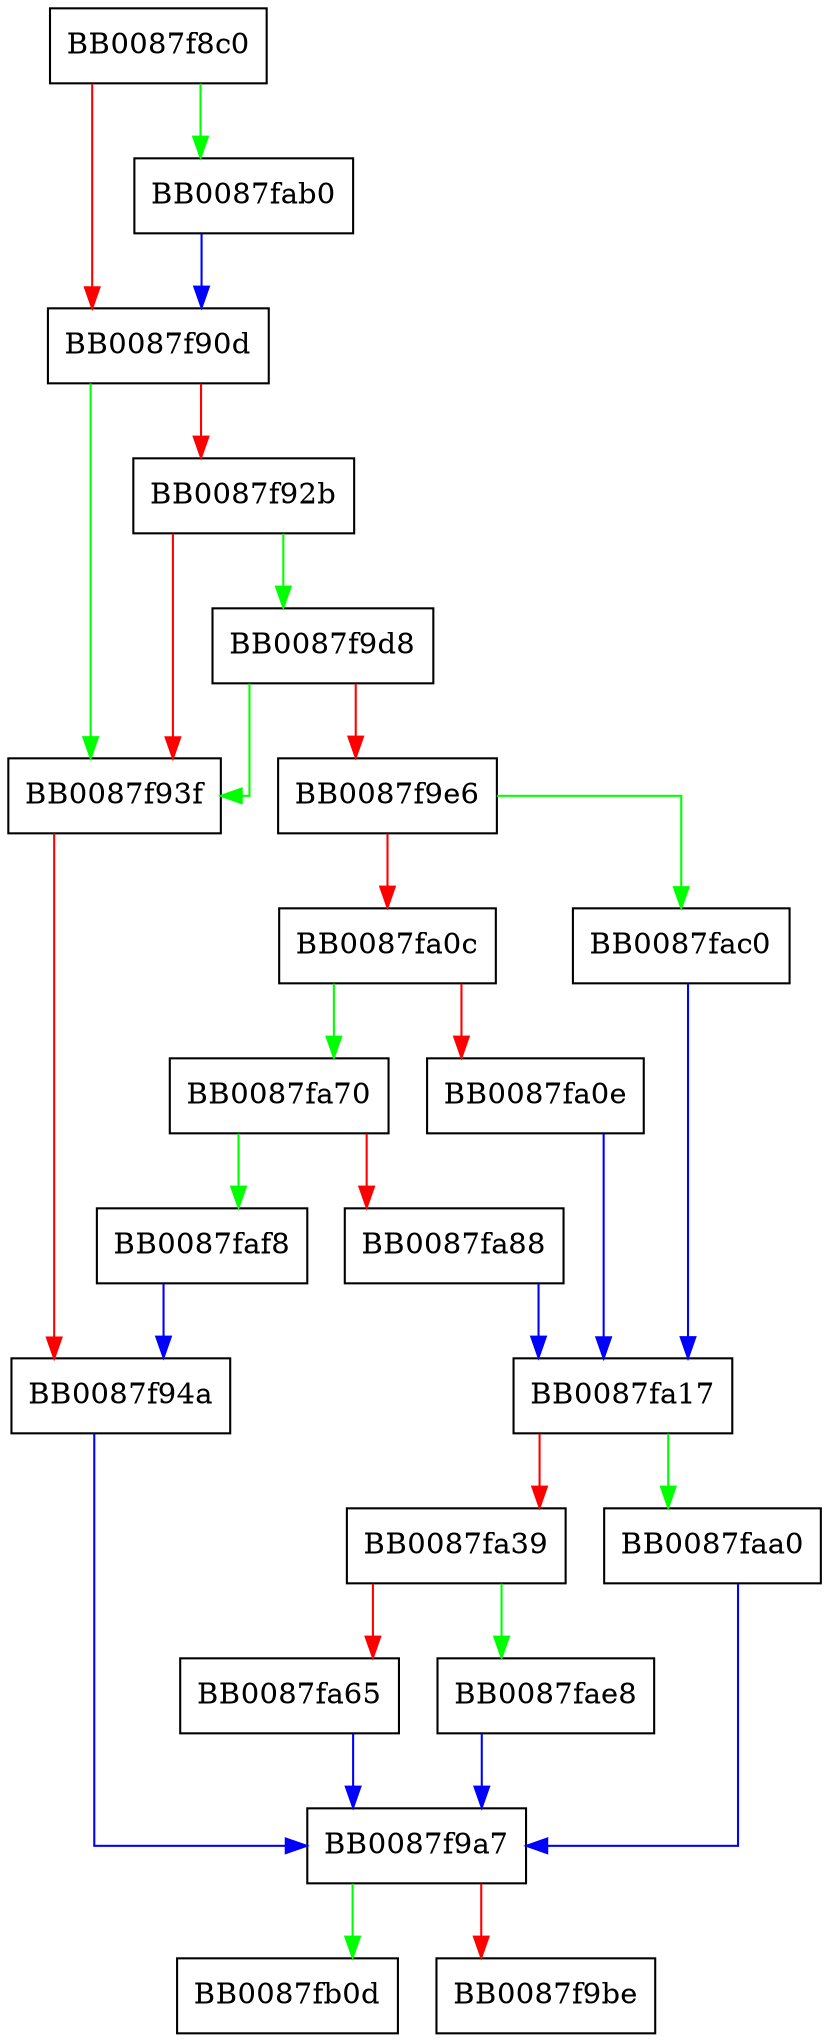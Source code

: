 digraph mmap_remap_check {
  node [shape="box"];
  graph [splines=ortho];
  BB0087f8c0 -> BB0087fab0 [color="green"];
  BB0087f8c0 -> BB0087f90d [color="red"];
  BB0087f90d -> BB0087f93f [color="green"];
  BB0087f90d -> BB0087f92b [color="red"];
  BB0087f92b -> BB0087f9d8 [color="green"];
  BB0087f92b -> BB0087f93f [color="red"];
  BB0087f93f -> BB0087f94a [color="red"];
  BB0087f94a -> BB0087f9a7 [color="blue"];
  BB0087f9a7 -> BB0087fb0d [color="green"];
  BB0087f9a7 -> BB0087f9be [color="red"];
  BB0087f9d8 -> BB0087f93f [color="green"];
  BB0087f9d8 -> BB0087f9e6 [color="red"];
  BB0087f9e6 -> BB0087fac0 [color="green"];
  BB0087f9e6 -> BB0087fa0c [color="red"];
  BB0087fa0c -> BB0087fa70 [color="green"];
  BB0087fa0c -> BB0087fa0e [color="red"];
  BB0087fa0e -> BB0087fa17 [color="blue"];
  BB0087fa17 -> BB0087faa0 [color="green"];
  BB0087fa17 -> BB0087fa39 [color="red"];
  BB0087fa39 -> BB0087fae8 [color="green"];
  BB0087fa39 -> BB0087fa65 [color="red"];
  BB0087fa65 -> BB0087f9a7 [color="blue"];
  BB0087fa70 -> BB0087faf8 [color="green"];
  BB0087fa70 -> BB0087fa88 [color="red"];
  BB0087fa88 -> BB0087fa17 [color="blue"];
  BB0087faa0 -> BB0087f9a7 [color="blue"];
  BB0087fab0 -> BB0087f90d [color="blue"];
  BB0087fac0 -> BB0087fa17 [color="blue"];
  BB0087fae8 -> BB0087f9a7 [color="blue"];
  BB0087faf8 -> BB0087f94a [color="blue"];
}